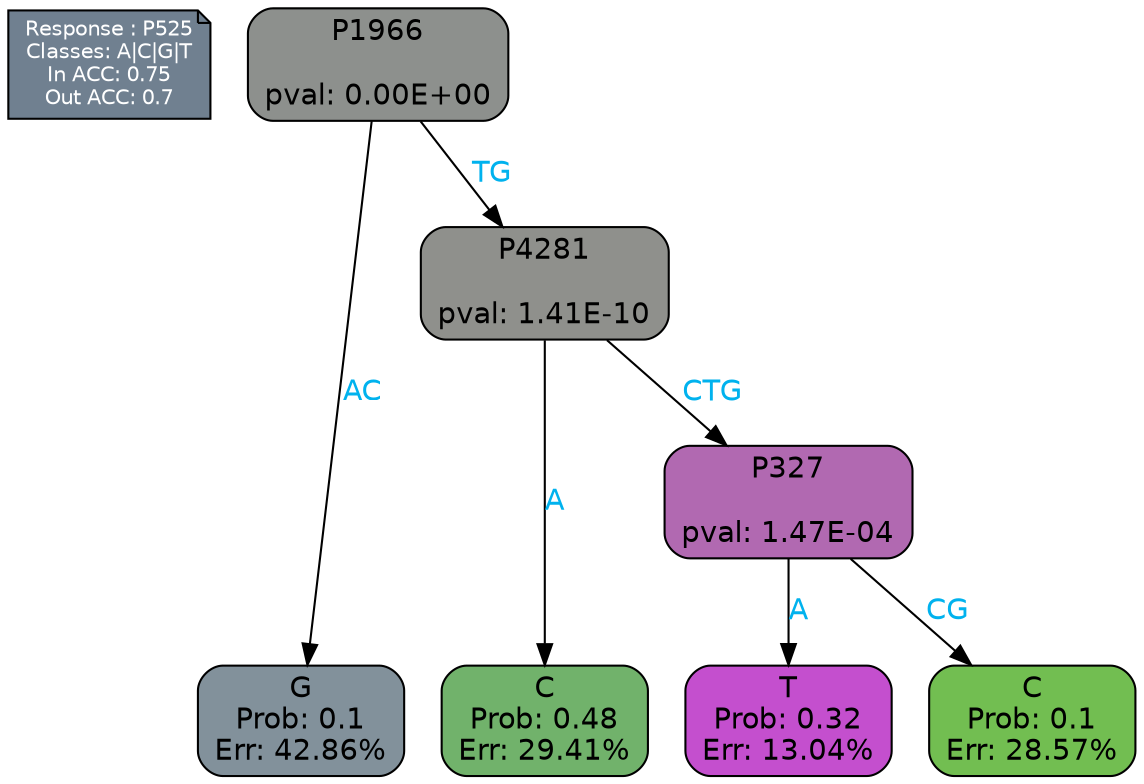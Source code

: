 digraph Tree {
node [shape=box, style="filled, rounded", color="black", fontname=helvetica] ;
graph [ranksep=equally, splines=polylines, bgcolor=transparent, dpi=600] ;
edge [fontname=helvetica] ;
LEGEND [label="Response : P525
Classes: A|C|G|T
In ACC: 0.75
Out ACC: 0.7
",shape=note,align=left,style=filled,fillcolor="slategray",fontcolor="white",fontsize=10];1 [label="P1966

pval: 0.00E+00", fillcolor="#8d908d"] ;
2 [label="G
Prob: 0.1
Err: 42.86%", fillcolor="#82919b"] ;
3 [label="P4281

pval: 1.41E-10", fillcolor="#8f908c"] ;
4 [label="C
Prob: 0.48
Err: 29.41%", fillcolor="#71b26b"] ;
5 [label="P327

pval: 1.47E-04", fillcolor="#b169b1"] ;
6 [label="T
Prob: 0.32
Err: 13.04%", fillcolor="#c44fce"] ;
7 [label="C
Prob: 0.1
Err: 28.57%", fillcolor="#72be51"] ;
1 -> 2 [label="AC",fontcolor=deepskyblue2] ;
1 -> 3 [label="TG",fontcolor=deepskyblue2] ;
3 -> 4 [label="A",fontcolor=deepskyblue2] ;
3 -> 5 [label="CTG",fontcolor=deepskyblue2] ;
5 -> 6 [label="A",fontcolor=deepskyblue2] ;
5 -> 7 [label="CG",fontcolor=deepskyblue2] ;
{rank = same; 2;4;6;7;}{rank = same; LEGEND;1;}}